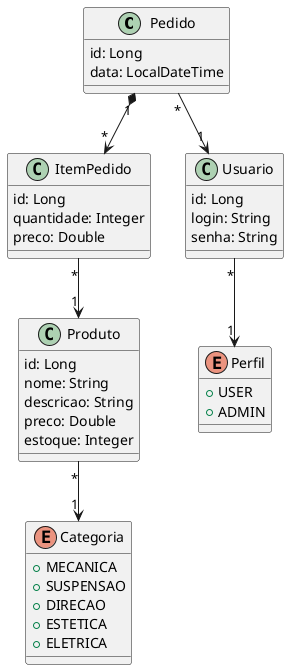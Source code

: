 @startuml  

class Pedido{
    id: Long
    data: LocalDateTime 
}

class ItemPedido{
    id: Long 
    quantidade: Integer
    preco: Double
}


class Produto{
    id: Long
    nome: String
    descricao: String
    preco: Double
    estoque: Integer
}

enum Categoria{
    + MECANICA
    + SUSPENSAO
    + DIRECAO
    + ESTETICA
    + ELETRICA
}

class Usuario{
    id: Long
    login: String 
    senha: String
}

enum Perfil{
    + USER
    + ADMIN
}

Produto "*" --> "1" Categoria

Usuario "*" --> "1" Perfil

ItemPedido  "*" --> "1"  Produto
Pedido "1" *--> "*" ItemPedido
Pedido "*" --> "1" Usuario
